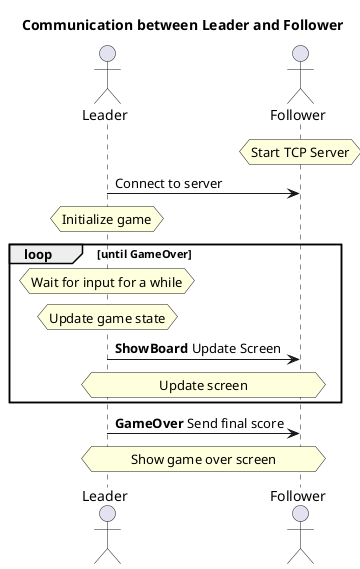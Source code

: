 @startuml tcp_snake
title Communication between Leader and Follower
actor Leader
actor Follower

' Make sure the connection is made after Server is started

hnote over Follower
    Start TCP Server
end note

Leader -> Follower: Connect to server

hnote over Leader
    Initialize game
end note

loop until GameOver
    hnote over Leader
        Wait for input for a while
    end note
    hnote over Leader 
        Update game state
    end note
    Leader -> Follower: **ShowBoard** Update Screen
    hnote over Leader, Follower
        Update screen
    end note
end
Leader -> Follower: **GameOver** Send final score

hnote over Leader, Follower
    Show game over screen
end note





@enduml
